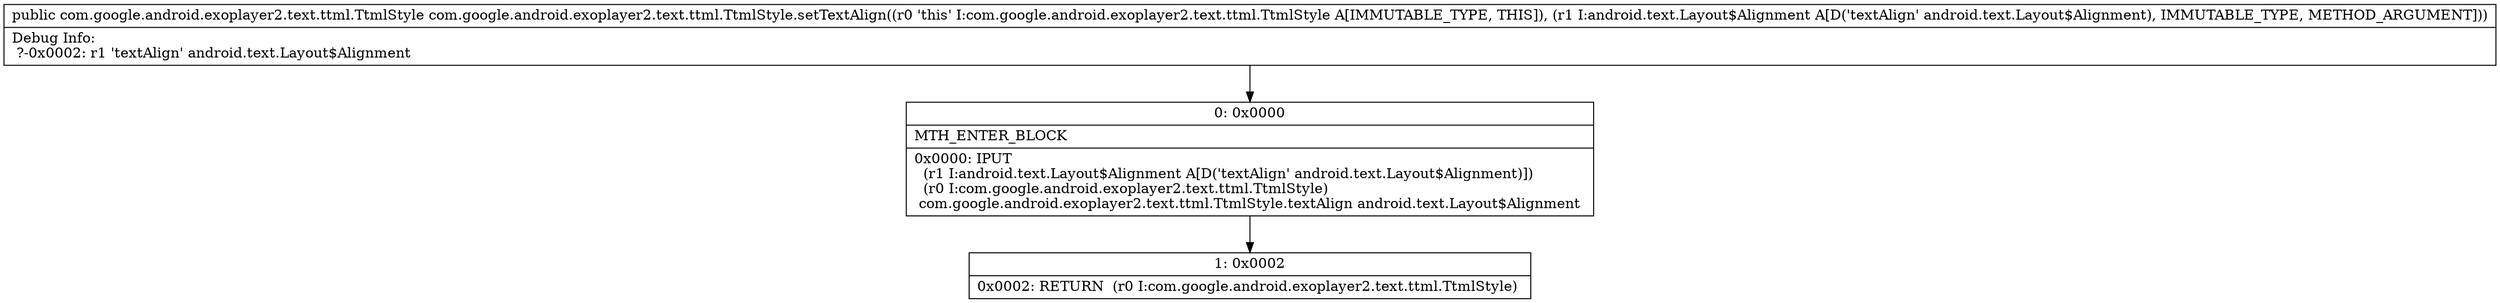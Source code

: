 digraph "CFG forcom.google.android.exoplayer2.text.ttml.TtmlStyle.setTextAlign(Landroid\/text\/Layout$Alignment;)Lcom\/google\/android\/exoplayer2\/text\/ttml\/TtmlStyle;" {
Node_0 [shape=record,label="{0\:\ 0x0000|MTH_ENTER_BLOCK\l|0x0000: IPUT  \l  (r1 I:android.text.Layout$Alignment A[D('textAlign' android.text.Layout$Alignment)])\l  (r0 I:com.google.android.exoplayer2.text.ttml.TtmlStyle)\l com.google.android.exoplayer2.text.ttml.TtmlStyle.textAlign android.text.Layout$Alignment \l}"];
Node_1 [shape=record,label="{1\:\ 0x0002|0x0002: RETURN  (r0 I:com.google.android.exoplayer2.text.ttml.TtmlStyle) \l}"];
MethodNode[shape=record,label="{public com.google.android.exoplayer2.text.ttml.TtmlStyle com.google.android.exoplayer2.text.ttml.TtmlStyle.setTextAlign((r0 'this' I:com.google.android.exoplayer2.text.ttml.TtmlStyle A[IMMUTABLE_TYPE, THIS]), (r1 I:android.text.Layout$Alignment A[D('textAlign' android.text.Layout$Alignment), IMMUTABLE_TYPE, METHOD_ARGUMENT]))  | Debug Info:\l  ?\-0x0002: r1 'textAlign' android.text.Layout$Alignment\l}"];
MethodNode -> Node_0;
Node_0 -> Node_1;
}

